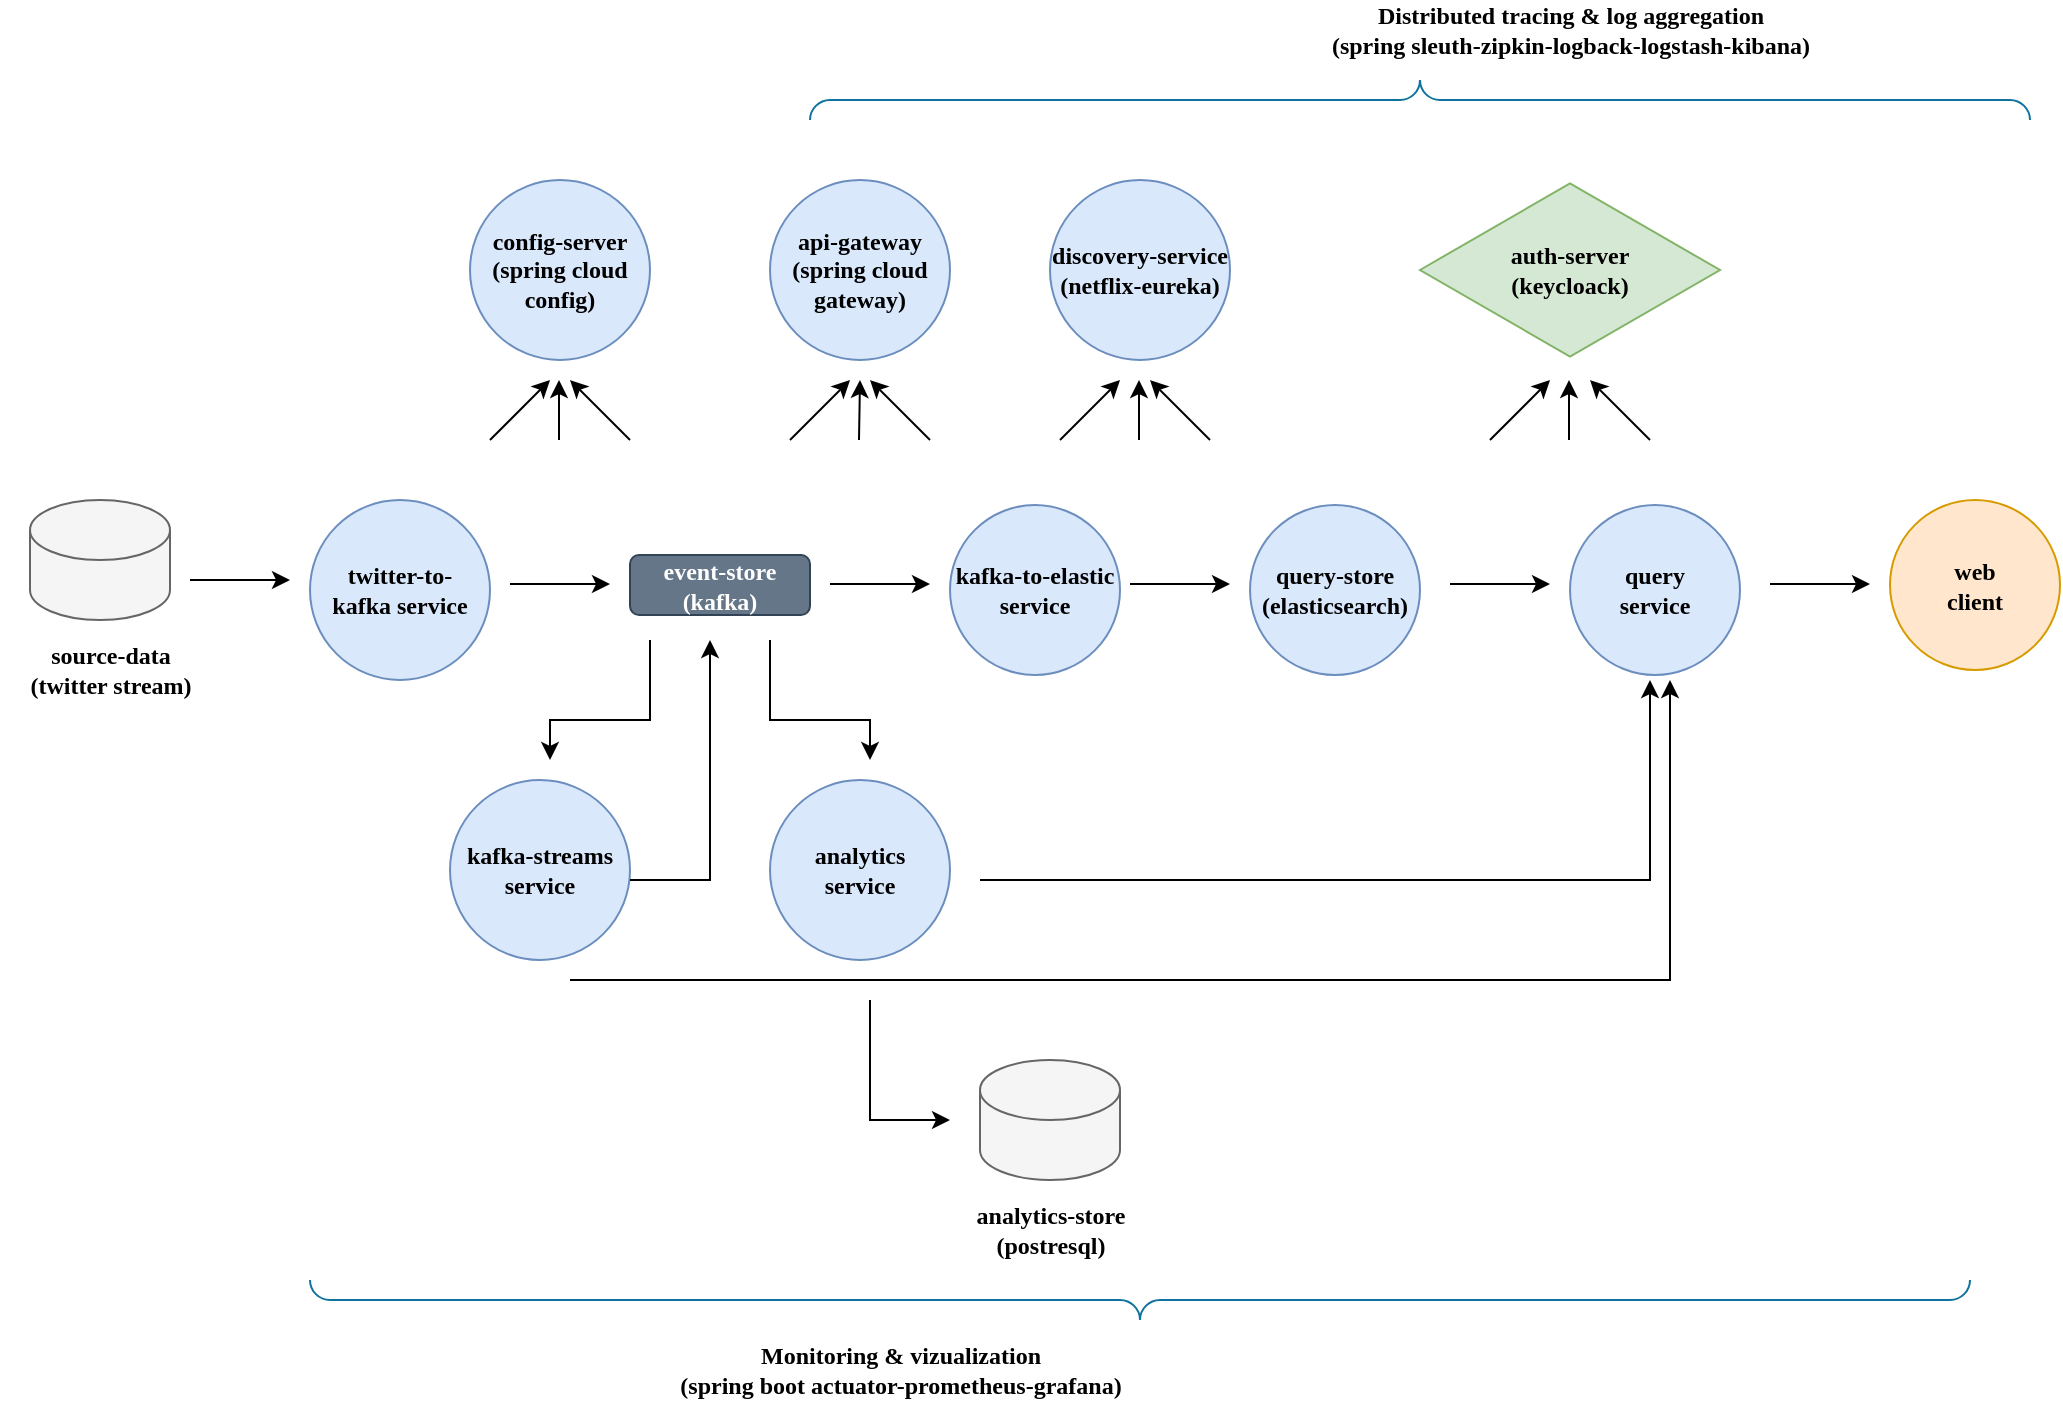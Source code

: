<mxfile version="16.3.0"><diagram id="pRYGqt6KqINwHmFPUUzf" name="Page-1"><mxGraphModel dx="1509" dy="756" grid="1" gridSize="10" guides="1" tooltips="1" connect="1" arrows="1" fold="1" page="1" pageScale="1" pageWidth="1169" pageHeight="827" math="0" shadow="0"><root><mxCell id="0"/><mxCell id="1" parent="0"/><mxCell id="RRZYQfwdp6W5A-dARiZF-1" value="" style="shape=cylinder3;whiteSpace=wrap;html=1;boundedLbl=1;backgroundOutline=1;size=15;fillColor=#f5f5f5;fontColor=#333333;strokeColor=#666666;" vertex="1" parent="1"><mxGeometry x="60" y="290" width="70" height="60" as="geometry"/></mxCell><mxCell id="RRZYQfwdp6W5A-dARiZF-2" value="&lt;b&gt;&lt;font face=&quot;Comic Sans MS&quot;&gt;source-data&lt;br&gt;(twitter stream)&lt;/font&gt;&lt;/b&gt;" style="text;html=1;align=center;verticalAlign=middle;resizable=0;points=[];autosize=1;strokeColor=none;fillColor=none;" vertex="1" parent="1"><mxGeometry x="45" y="355" width="110" height="40" as="geometry"/></mxCell><mxCell id="RRZYQfwdp6W5A-dARiZF-4" value="" style="endArrow=classic;html=1;rounded=0;fontFamily=Comic Sans MS;" edge="1" parent="1"><mxGeometry width="50" height="50" relative="1" as="geometry"><mxPoint x="140" y="330" as="sourcePoint"/><mxPoint x="190" y="330" as="targetPoint"/></mxGeometry></mxCell><mxCell id="RRZYQfwdp6W5A-dARiZF-5" value="&lt;b&gt;twitter-to-&lt;br&gt;kafka service&lt;/b&gt;" style="ellipse;whiteSpace=wrap;html=1;aspect=fixed;fontFamily=Comic Sans MS;fillColor=#dae8fc;strokeColor=#6c8ebf;" vertex="1" parent="1"><mxGeometry x="200" y="290" width="90" height="90" as="geometry"/></mxCell><mxCell id="RRZYQfwdp6W5A-dARiZF-7" value="&lt;b&gt;event-store&lt;br&gt;(kafka)&lt;/b&gt;" style="rounded=1;whiteSpace=wrap;html=1;fontFamily=Comic Sans MS;fillColor=#647687;fontColor=#ffffff;strokeColor=#314354;" vertex="1" parent="1"><mxGeometry x="360" y="317.5" width="90" height="30" as="geometry"/></mxCell><mxCell id="RRZYQfwdp6W5A-dARiZF-8" value="" style="endArrow=classic;html=1;rounded=0;fontFamily=Comic Sans MS;" edge="1" parent="1"><mxGeometry width="50" height="50" relative="1" as="geometry"><mxPoint x="300" y="332" as="sourcePoint"/><mxPoint x="350" y="332" as="targetPoint"/></mxGeometry></mxCell><mxCell id="RRZYQfwdp6W5A-dARiZF-10" value="&lt;b&gt;kafka-to-elastic service&lt;/b&gt;" style="ellipse;whiteSpace=wrap;html=1;aspect=fixed;fontFamily=Comic Sans MS;fillColor=#dae8fc;strokeColor=#6c8ebf;" vertex="1" parent="1"><mxGeometry x="520" y="292.5" width="85" height="85" as="geometry"/></mxCell><mxCell id="RRZYQfwdp6W5A-dARiZF-13" value="" style="endArrow=classic;html=1;rounded=0;fontFamily=Comic Sans MS;" edge="1" parent="1"><mxGeometry width="50" height="50" relative="1" as="geometry"><mxPoint x="460" y="332" as="sourcePoint"/><mxPoint x="510" y="332" as="targetPoint"/></mxGeometry></mxCell><mxCell id="RRZYQfwdp6W5A-dARiZF-15" value="&lt;b&gt;query-store&lt;br&gt;(elasticsearch)&lt;br&gt;&lt;/b&gt;" style="ellipse;whiteSpace=wrap;html=1;aspect=fixed;fontFamily=Comic Sans MS;fillColor=#dae8fc;strokeColor=#6c8ebf;" vertex="1" parent="1"><mxGeometry x="670" y="292.5" width="85" height="85" as="geometry"/></mxCell><mxCell id="RRZYQfwdp6W5A-dARiZF-16" value="" style="endArrow=classic;html=1;rounded=0;fontFamily=Comic Sans MS;" edge="1" parent="1"><mxGeometry width="50" height="50" relative="1" as="geometry"><mxPoint x="610" y="332" as="sourcePoint"/><mxPoint x="660" y="332" as="targetPoint"/></mxGeometry></mxCell><mxCell id="RRZYQfwdp6W5A-dARiZF-17" value="&lt;b&gt;kafka-streams&lt;br&gt;service&lt;/b&gt;" style="ellipse;whiteSpace=wrap;html=1;aspect=fixed;fontFamily=Comic Sans MS;fillColor=#dae8fc;strokeColor=#6c8ebf;" vertex="1" parent="1"><mxGeometry x="270" y="430" width="90" height="90" as="geometry"/></mxCell><mxCell id="RRZYQfwdp6W5A-dARiZF-18" value="&lt;b&gt;analytics&lt;br&gt;service&lt;/b&gt;" style="ellipse;whiteSpace=wrap;html=1;aspect=fixed;fontFamily=Comic Sans MS;fillColor=#dae8fc;strokeColor=#6c8ebf;" vertex="1" parent="1"><mxGeometry x="430" y="430" width="90" height="90" as="geometry"/></mxCell><mxCell id="RRZYQfwdp6W5A-dARiZF-22" value="" style="edgeStyle=orthogonalEdgeStyle;elbow=vertical;endArrow=classic;html=1;rounded=0;fontFamily=Comic Sans MS;" edge="1" parent="1"><mxGeometry width="50" height="50" relative="1" as="geometry"><mxPoint x="370" y="360" as="sourcePoint"/><mxPoint x="320" y="420" as="targetPoint"/><Array as="points"><mxPoint x="370" y="360"/><mxPoint x="370" y="400"/><mxPoint x="320" y="400"/><mxPoint x="320" y="420"/></Array></mxGeometry></mxCell><mxCell id="RRZYQfwdp6W5A-dARiZF-23" value="" style="edgeStyle=orthogonalEdgeStyle;elbow=vertical;endArrow=classic;html=1;rounded=0;fontFamily=Comic Sans MS;" edge="1" parent="1"><mxGeometry width="50" height="50" relative="1" as="geometry"><mxPoint x="430" y="360" as="sourcePoint"/><mxPoint x="480" y="420" as="targetPoint"/><Array as="points"><mxPoint x="430" y="400"/><mxPoint x="480" y="400"/><mxPoint x="480" y="420"/></Array></mxGeometry></mxCell><mxCell id="RRZYQfwdp6W5A-dARiZF-24" value="" style="edgeStyle=segmentEdgeStyle;endArrow=classic;html=1;rounded=0;fontFamily=Comic Sans MS;" edge="1" parent="1"><mxGeometry width="50" height="50" relative="1" as="geometry"><mxPoint x="360" y="480" as="sourcePoint"/><mxPoint x="400" y="360" as="targetPoint"/></mxGeometry></mxCell><mxCell id="RRZYQfwdp6W5A-dARiZF-25" value="" style="endArrow=classic;html=1;rounded=0;fontFamily=Comic Sans MS;" edge="1" parent="1"><mxGeometry width="50" height="50" relative="1" as="geometry"><mxPoint x="770" y="332" as="sourcePoint"/><mxPoint x="820" y="332" as="targetPoint"/></mxGeometry></mxCell><mxCell id="RRZYQfwdp6W5A-dARiZF-26" value="&lt;b&gt;query&lt;br&gt;service&lt;br&gt;&lt;/b&gt;" style="ellipse;whiteSpace=wrap;html=1;aspect=fixed;fontFamily=Comic Sans MS;fillColor=#dae8fc;strokeColor=#6c8ebf;" vertex="1" parent="1"><mxGeometry x="830" y="292.5" width="85" height="85" as="geometry"/></mxCell><mxCell id="RRZYQfwdp6W5A-dARiZF-27" value="" style="endArrow=classic;html=1;rounded=0;fontFamily=Comic Sans MS;" edge="1" parent="1"><mxGeometry width="50" height="50" relative="1" as="geometry"><mxPoint x="930" y="332" as="sourcePoint"/><mxPoint x="980" y="332" as="targetPoint"/></mxGeometry></mxCell><mxCell id="RRZYQfwdp6W5A-dARiZF-28" value="&lt;b&gt;web&lt;br&gt;client&lt;br&gt;&lt;/b&gt;" style="ellipse;whiteSpace=wrap;html=1;aspect=fixed;fontFamily=Comic Sans MS;fillColor=#ffe6cc;strokeColor=#d79b00;" vertex="1" parent="1"><mxGeometry x="990" y="290" width="85" height="85" as="geometry"/></mxCell><mxCell id="RRZYQfwdp6W5A-dARiZF-29" value="" style="edgeStyle=segmentEdgeStyle;endArrow=classic;html=1;rounded=0;fontFamily=Comic Sans MS;" edge="1" parent="1"><mxGeometry width="50" height="50" relative="1" as="geometry"><mxPoint x="330" y="530" as="sourcePoint"/><mxPoint x="880" y="380" as="targetPoint"/><Array as="points"><mxPoint x="880" y="530"/><mxPoint x="880" y="380"/></Array></mxGeometry></mxCell><mxCell id="RRZYQfwdp6W5A-dARiZF-30" value="" style="edgeStyle=segmentEdgeStyle;endArrow=classic;html=1;rounded=0;fontFamily=Comic Sans MS;" edge="1" parent="1"><mxGeometry width="50" height="50" relative="1" as="geometry"><mxPoint x="535" y="480" as="sourcePoint"/><mxPoint x="870" y="380" as="targetPoint"/><Array as="points"><mxPoint x="870" y="480"/></Array></mxGeometry></mxCell><mxCell id="RRZYQfwdp6W5A-dARiZF-31" value="" style="shape=cylinder3;whiteSpace=wrap;html=1;boundedLbl=1;backgroundOutline=1;size=15;fillColor=#f5f5f5;fontColor=#333333;strokeColor=#666666;" vertex="1" parent="1"><mxGeometry x="535" y="570" width="70" height="60" as="geometry"/></mxCell><mxCell id="RRZYQfwdp6W5A-dARiZF-34" value="" style="edgeStyle=elbowEdgeStyle;elbow=horizontal;endArrow=classic;html=1;rounded=0;fontFamily=Comic Sans MS;" edge="1" parent="1"><mxGeometry width="50" height="50" relative="1" as="geometry"><mxPoint x="480" y="540" as="sourcePoint"/><mxPoint x="520" y="600" as="targetPoint"/><Array as="points"><mxPoint x="480" y="600"/></Array></mxGeometry></mxCell><mxCell id="RRZYQfwdp6W5A-dARiZF-35" value="&lt;b&gt;analytics-store&lt;br&gt;(postresql)&lt;/b&gt;" style="text;html=1;align=center;verticalAlign=middle;resizable=0;points=[];autosize=1;strokeColor=none;fillColor=none;fontFamily=Comic Sans MS;" vertex="1" parent="1"><mxGeometry x="520" y="640" width="100" height="30" as="geometry"/></mxCell><mxCell id="RRZYQfwdp6W5A-dARiZF-36" value="&lt;b&gt;config-server&lt;br&gt;(spring cloud config)&lt;/b&gt;" style="ellipse;whiteSpace=wrap;html=1;aspect=fixed;fontFamily=Comic Sans MS;fillColor=#dae8fc;strokeColor=#6c8ebf;" vertex="1" parent="1"><mxGeometry x="280" y="130" width="90" height="90" as="geometry"/></mxCell><mxCell id="RRZYQfwdp6W5A-dARiZF-37" value="&lt;b&gt;api-gateway&lt;br&gt;(spring cloud gateway)&lt;/b&gt;" style="ellipse;whiteSpace=wrap;html=1;aspect=fixed;fontFamily=Comic Sans MS;fillColor=#dae8fc;strokeColor=#6c8ebf;" vertex="1" parent="1"><mxGeometry x="430" y="130" width="90" height="90" as="geometry"/></mxCell><mxCell id="RRZYQfwdp6W5A-dARiZF-38" value="&lt;b&gt;discovery-service&lt;br&gt;(netflix-eureka)&lt;/b&gt;" style="ellipse;whiteSpace=wrap;html=1;aspect=fixed;fontFamily=Comic Sans MS;fillColor=#dae8fc;strokeColor=#6c8ebf;" vertex="1" parent="1"><mxGeometry x="570" y="130" width="90" height="90" as="geometry"/></mxCell><mxCell id="RRZYQfwdp6W5A-dARiZF-39" value="" style="endArrow=classic;html=1;rounded=0;fontFamily=Comic Sans MS;" edge="1" parent="1"><mxGeometry width="50" height="50" relative="1" as="geometry"><mxPoint x="290" y="260" as="sourcePoint"/><mxPoint x="320" y="230" as="targetPoint"/></mxGeometry></mxCell><mxCell id="RRZYQfwdp6W5A-dARiZF-40" value="" style="endArrow=classic;html=1;rounded=0;fontFamily=Comic Sans MS;" edge="1" parent="1"><mxGeometry width="50" height="50" relative="1" as="geometry"><mxPoint x="440" y="260" as="sourcePoint"/><mxPoint x="470" y="230" as="targetPoint"/></mxGeometry></mxCell><mxCell id="RRZYQfwdp6W5A-dARiZF-41" value="" style="endArrow=classic;html=1;rounded=0;fontFamily=Comic Sans MS;" edge="1" parent="1"><mxGeometry width="50" height="50" relative="1" as="geometry"><mxPoint x="575" y="260" as="sourcePoint"/><mxPoint x="605" y="230" as="targetPoint"/></mxGeometry></mxCell><mxCell id="RRZYQfwdp6W5A-dARiZF-42" value="" style="endArrow=classic;html=1;rounded=0;fontFamily=Comic Sans MS;" edge="1" parent="1"><mxGeometry width="50" height="50" relative="1" as="geometry"><mxPoint x="324.5" y="260" as="sourcePoint"/><mxPoint x="324.5" y="230" as="targetPoint"/></mxGeometry></mxCell><mxCell id="RRZYQfwdp6W5A-dARiZF-43" value="" style="endArrow=classic;html=1;rounded=0;fontFamily=Comic Sans MS;" edge="1" parent="1"><mxGeometry width="50" height="50" relative="1" as="geometry"><mxPoint x="614.5" y="260" as="sourcePoint"/><mxPoint x="614.5" y="230" as="targetPoint"/></mxGeometry></mxCell><mxCell id="RRZYQfwdp6W5A-dARiZF-44" value="" style="endArrow=classic;html=1;rounded=0;fontFamily=Comic Sans MS;" edge="1" parent="1"><mxGeometry width="50" height="50" relative="1" as="geometry"><mxPoint x="474.5" y="260" as="sourcePoint"/><mxPoint x="475" y="230" as="targetPoint"/></mxGeometry></mxCell><mxCell id="RRZYQfwdp6W5A-dARiZF-45" value="" style="endArrow=classic;html=1;rounded=0;fontFamily=Comic Sans MS;" edge="1" parent="1"><mxGeometry width="50" height="50" relative="1" as="geometry"><mxPoint x="360" y="260" as="sourcePoint"/><mxPoint x="330" y="230" as="targetPoint"/></mxGeometry></mxCell><mxCell id="RRZYQfwdp6W5A-dARiZF-46" value="" style="endArrow=classic;html=1;rounded=0;fontFamily=Comic Sans MS;" edge="1" parent="1"><mxGeometry width="50" height="50" relative="1" as="geometry"><mxPoint x="510" y="260" as="sourcePoint"/><mxPoint x="480" y="230" as="targetPoint"/></mxGeometry></mxCell><mxCell id="RRZYQfwdp6W5A-dARiZF-48" value="" style="endArrow=classic;html=1;rounded=0;fontFamily=Comic Sans MS;" edge="1" parent="1"><mxGeometry width="50" height="50" relative="1" as="geometry"><mxPoint x="650" y="260" as="sourcePoint"/><mxPoint x="620" y="230" as="targetPoint"/></mxGeometry></mxCell><mxCell id="RRZYQfwdp6W5A-dARiZF-49" value="&lt;b&gt;auth-server&lt;br&gt;(keycloack)&lt;/b&gt;" style="html=1;whiteSpace=wrap;aspect=fixed;shape=isoRectangle;fontFamily=Comic Sans MS;fillColor=#d5e8d4;strokeColor=#82b366;" vertex="1" parent="1"><mxGeometry x="755" y="130" width="150" height="90" as="geometry"/></mxCell><mxCell id="RRZYQfwdp6W5A-dARiZF-50" value="" style="endArrow=classic;html=1;rounded=0;fontFamily=Comic Sans MS;" edge="1" parent="1"><mxGeometry width="50" height="50" relative="1" as="geometry"><mxPoint x="790" y="260" as="sourcePoint"/><mxPoint x="820" y="230" as="targetPoint"/></mxGeometry></mxCell><mxCell id="RRZYQfwdp6W5A-dARiZF-51" value="" style="endArrow=classic;html=1;rounded=0;fontFamily=Comic Sans MS;" edge="1" parent="1"><mxGeometry width="50" height="50" relative="1" as="geometry"><mxPoint x="829.5" y="260" as="sourcePoint"/><mxPoint x="829.5" y="230" as="targetPoint"/></mxGeometry></mxCell><mxCell id="RRZYQfwdp6W5A-dARiZF-52" value="" style="endArrow=classic;html=1;rounded=0;fontFamily=Comic Sans MS;" edge="1" parent="1"><mxGeometry width="50" height="50" relative="1" as="geometry"><mxPoint x="870" y="260" as="sourcePoint"/><mxPoint x="840" y="230" as="targetPoint"/></mxGeometry></mxCell><mxCell id="RRZYQfwdp6W5A-dARiZF-54" value="&lt;b&gt;Monitoring &amp;amp; vizualization&lt;br&gt;(spring boot actuator-prometheus-grafana)&lt;/b&gt;" style="text;html=1;align=center;verticalAlign=middle;resizable=0;points=[];autosize=1;strokeColor=none;fillColor=none;fontFamily=Comic Sans MS;fontColor=#000000;" vertex="1" parent="1"><mxGeometry x="360" y="710" width="270" height="30" as="geometry"/></mxCell><mxCell id="RRZYQfwdp6W5A-dARiZF-56" value="&lt;b&gt;Distributed tracing &amp;amp; log aggregation&lt;br&gt;(spring sleuth-zipkin-logback-logstash-kibana)&lt;/b&gt;" style="text;html=1;align=center;verticalAlign=middle;resizable=0;points=[];autosize=1;strokeColor=none;fillColor=none;fontFamily=Comic Sans MS;fontColor=#000000;" vertex="1" parent="1"><mxGeometry x="685" y="40" width="290" height="30" as="geometry"/></mxCell><mxCell id="RRZYQfwdp6W5A-dARiZF-57" value="" style="verticalLabelPosition=bottom;shadow=0;dashed=0;align=center;html=1;verticalAlign=top;strokeWidth=1;shape=mxgraph.mockup.markup.curlyBrace;strokeColor=#10739e;fontFamily=Comic Sans MS;fillColor=#b1ddf0;" vertex="1" parent="1"><mxGeometry x="450" y="80" width="610" height="20" as="geometry"/></mxCell><mxCell id="RRZYQfwdp6W5A-dARiZF-58" value="" style="verticalLabelPosition=bottom;shadow=0;dashed=0;align=center;html=1;verticalAlign=top;strokeWidth=1;shape=mxgraph.mockup.markup.curlyBrace;strokeColor=#10739e;fontFamily=Comic Sans MS;rotation=-180;fillColor=#b1ddf0;" vertex="1" parent="1"><mxGeometry x="200" y="680" width="830" height="20" as="geometry"/></mxCell></root></mxGraphModel></diagram></mxfile>